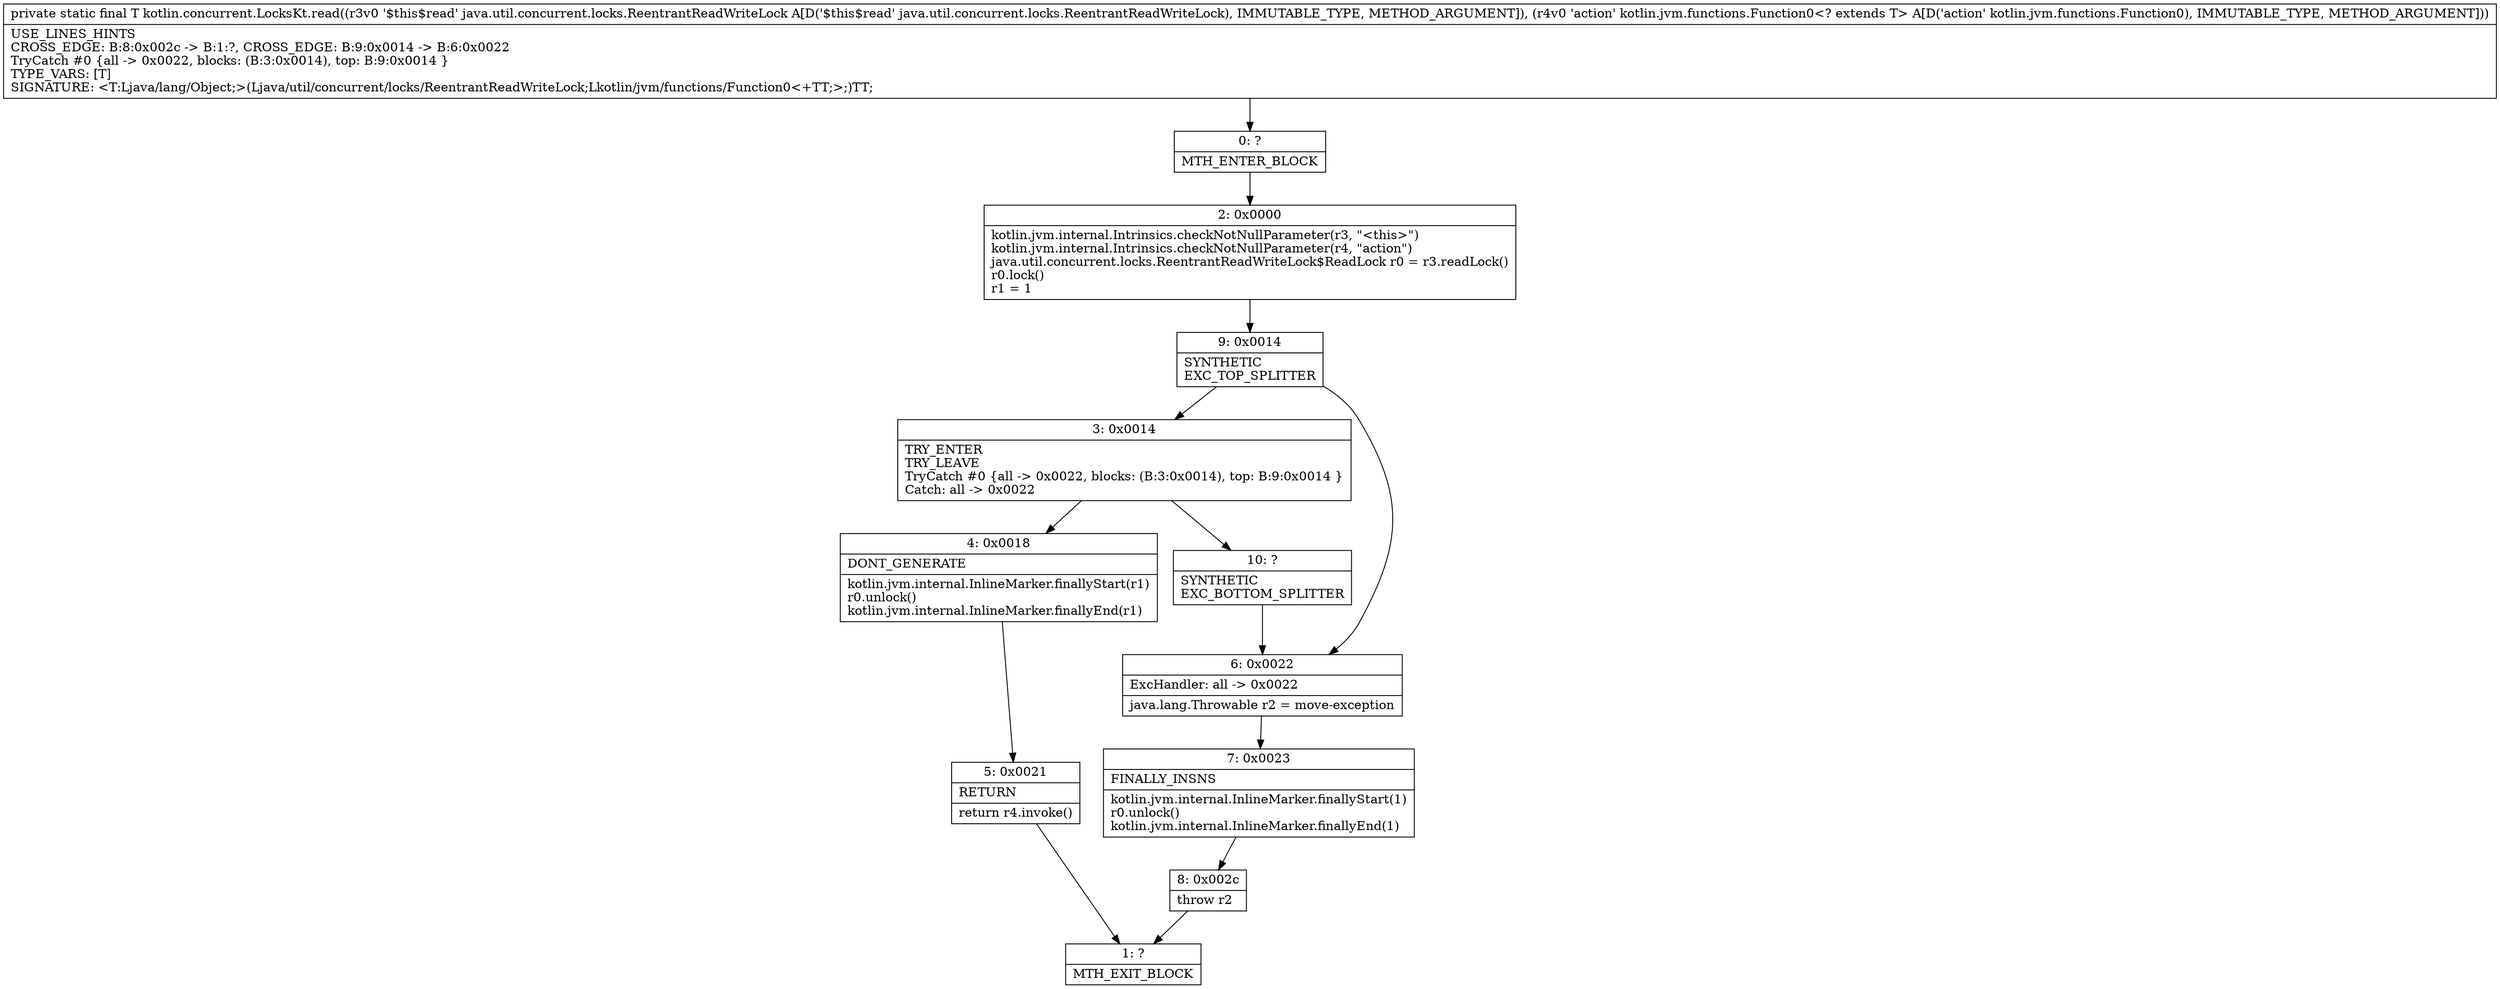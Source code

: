 digraph "CFG forkotlin.concurrent.LocksKt.read(Ljava\/util\/concurrent\/locks\/ReentrantReadWriteLock;Lkotlin\/jvm\/functions\/Function0;)Ljava\/lang\/Object;" {
Node_0 [shape=record,label="{0\:\ ?|MTH_ENTER_BLOCK\l}"];
Node_2 [shape=record,label="{2\:\ 0x0000|kotlin.jvm.internal.Intrinsics.checkNotNullParameter(r3, \"\<this\>\")\lkotlin.jvm.internal.Intrinsics.checkNotNullParameter(r4, \"action\")\ljava.util.concurrent.locks.ReentrantReadWriteLock$ReadLock r0 = r3.readLock()\lr0.lock()\lr1 = 1\l}"];
Node_9 [shape=record,label="{9\:\ 0x0014|SYNTHETIC\lEXC_TOP_SPLITTER\l}"];
Node_3 [shape=record,label="{3\:\ 0x0014|TRY_ENTER\lTRY_LEAVE\lTryCatch #0 \{all \-\> 0x0022, blocks: (B:3:0x0014), top: B:9:0x0014 \}\lCatch: all \-\> 0x0022\l}"];
Node_4 [shape=record,label="{4\:\ 0x0018|DONT_GENERATE\l|kotlin.jvm.internal.InlineMarker.finallyStart(r1)\lr0.unlock()\lkotlin.jvm.internal.InlineMarker.finallyEnd(r1)\l}"];
Node_5 [shape=record,label="{5\:\ 0x0021|RETURN\l|return r4.invoke()\l}"];
Node_1 [shape=record,label="{1\:\ ?|MTH_EXIT_BLOCK\l}"];
Node_10 [shape=record,label="{10\:\ ?|SYNTHETIC\lEXC_BOTTOM_SPLITTER\l}"];
Node_6 [shape=record,label="{6\:\ 0x0022|ExcHandler: all \-\> 0x0022\l|java.lang.Throwable r2 = move\-exception\l}"];
Node_7 [shape=record,label="{7\:\ 0x0023|FINALLY_INSNS\l|kotlin.jvm.internal.InlineMarker.finallyStart(1)\lr0.unlock()\lkotlin.jvm.internal.InlineMarker.finallyEnd(1)\l}"];
Node_8 [shape=record,label="{8\:\ 0x002c|throw r2\l}"];
MethodNode[shape=record,label="{private static final T kotlin.concurrent.LocksKt.read((r3v0 '$this$read' java.util.concurrent.locks.ReentrantReadWriteLock A[D('$this$read' java.util.concurrent.locks.ReentrantReadWriteLock), IMMUTABLE_TYPE, METHOD_ARGUMENT]), (r4v0 'action' kotlin.jvm.functions.Function0\<? extends T\> A[D('action' kotlin.jvm.functions.Function0), IMMUTABLE_TYPE, METHOD_ARGUMENT]))  | USE_LINES_HINTS\lCROSS_EDGE: B:8:0x002c \-\> B:1:?, CROSS_EDGE: B:9:0x0014 \-\> B:6:0x0022\lTryCatch #0 \{all \-\> 0x0022, blocks: (B:3:0x0014), top: B:9:0x0014 \}\lTYPE_VARS: [T]\lSIGNATURE: \<T:Ljava\/lang\/Object;\>(Ljava\/util\/concurrent\/locks\/ReentrantReadWriteLock;Lkotlin\/jvm\/functions\/Function0\<+TT;\>;)TT;\l}"];
MethodNode -> Node_0;Node_0 -> Node_2;
Node_2 -> Node_9;
Node_9 -> Node_3;
Node_9 -> Node_6;
Node_3 -> Node_4;
Node_3 -> Node_10;
Node_4 -> Node_5;
Node_5 -> Node_1;
Node_10 -> Node_6;
Node_6 -> Node_7;
Node_7 -> Node_8;
Node_8 -> Node_1;
}


